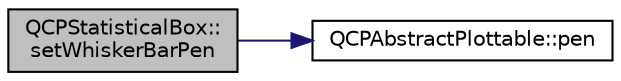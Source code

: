 digraph "QCPStatisticalBox::setWhiskerBarPen"
{
  edge [fontname="Helvetica",fontsize="10",labelfontname="Helvetica",labelfontsize="10"];
  node [fontname="Helvetica",fontsize="10",shape=record];
  rankdir="LR";
  Node250 [label="QCPStatisticalBox::\lsetWhiskerBarPen",height=0.2,width=0.4,color="black", fillcolor="grey75", style="filled", fontcolor="black"];
  Node250 -> Node251 [color="midnightblue",fontsize="10",style="solid",fontname="Helvetica"];
  Node251 [label="QCPAbstractPlottable::pen",height=0.2,width=0.4,color="black", fillcolor="white", style="filled",URL="$class_q_c_p_abstract_plottable.html#ad5972efc31344e5a7a78ab4f8864b2d3"];
}

